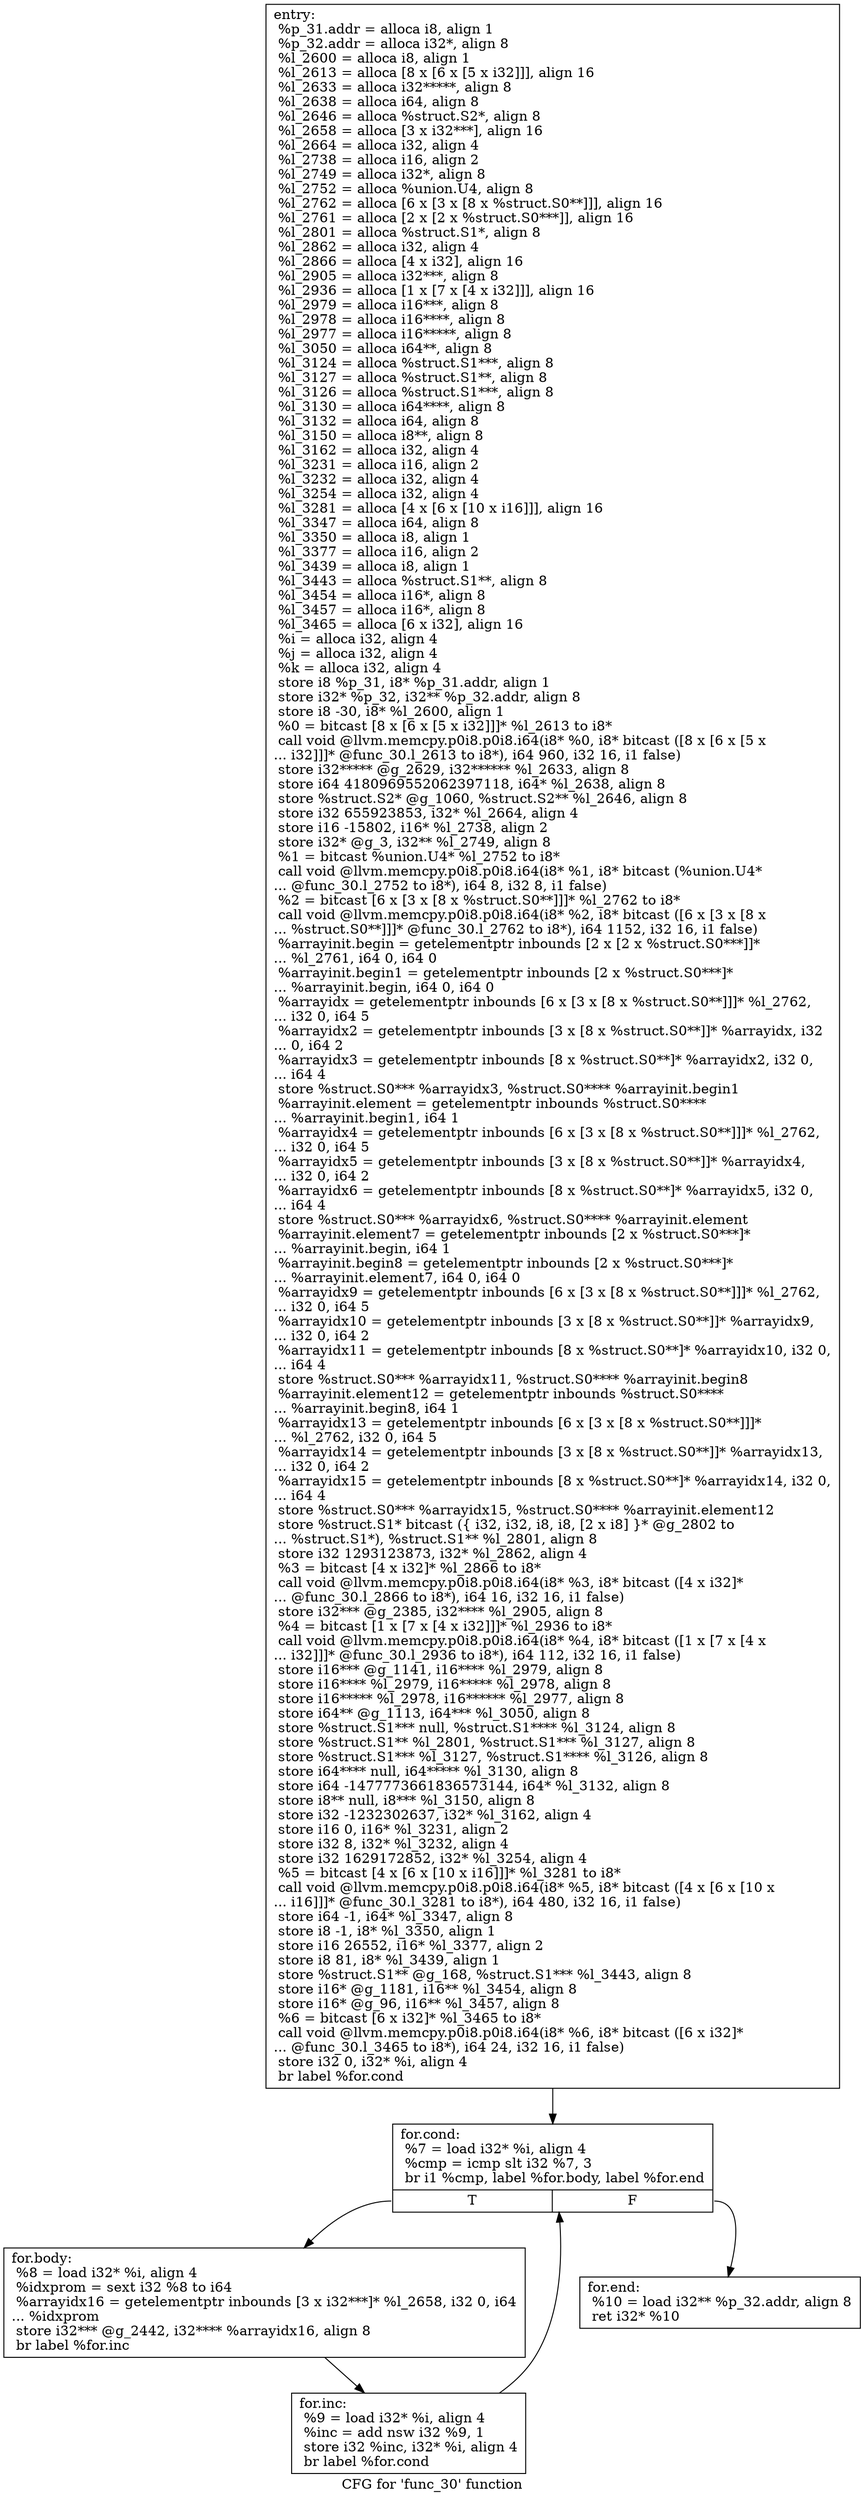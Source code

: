 digraph "CFG for 'func_30' function" {
	label="CFG for 'func_30' function";

	Node0xa816f08 [shape=record,label="{entry:\l  %p_31.addr = alloca i8, align 1\l  %p_32.addr = alloca i32*, align 8\l  %l_2600 = alloca i8, align 1\l  %l_2613 = alloca [8 x [6 x [5 x i32]]], align 16\l  %l_2633 = alloca i32*****, align 8\l  %l_2638 = alloca i64, align 8\l  %l_2646 = alloca %struct.S2*, align 8\l  %l_2658 = alloca [3 x i32***], align 16\l  %l_2664 = alloca i32, align 4\l  %l_2738 = alloca i16, align 2\l  %l_2749 = alloca i32*, align 8\l  %l_2752 = alloca %union.U4, align 8\l  %l_2762 = alloca [6 x [3 x [8 x %struct.S0**]]], align 16\l  %l_2761 = alloca [2 x [2 x %struct.S0***]], align 16\l  %l_2801 = alloca %struct.S1*, align 8\l  %l_2862 = alloca i32, align 4\l  %l_2866 = alloca [4 x i32], align 16\l  %l_2905 = alloca i32***, align 8\l  %l_2936 = alloca [1 x [7 x [4 x i32]]], align 16\l  %l_2979 = alloca i16***, align 8\l  %l_2978 = alloca i16****, align 8\l  %l_2977 = alloca i16*****, align 8\l  %l_3050 = alloca i64**, align 8\l  %l_3124 = alloca %struct.S1***, align 8\l  %l_3127 = alloca %struct.S1**, align 8\l  %l_3126 = alloca %struct.S1***, align 8\l  %l_3130 = alloca i64****, align 8\l  %l_3132 = alloca i64, align 8\l  %l_3150 = alloca i8**, align 8\l  %l_3162 = alloca i32, align 4\l  %l_3231 = alloca i16, align 2\l  %l_3232 = alloca i32, align 4\l  %l_3254 = alloca i32, align 4\l  %l_3281 = alloca [4 x [6 x [10 x i16]]], align 16\l  %l_3347 = alloca i64, align 8\l  %l_3350 = alloca i8, align 1\l  %l_3377 = alloca i16, align 2\l  %l_3439 = alloca i8, align 1\l  %l_3443 = alloca %struct.S1**, align 8\l  %l_3454 = alloca i16*, align 8\l  %l_3457 = alloca i16*, align 8\l  %l_3465 = alloca [6 x i32], align 16\l  %i = alloca i32, align 4\l  %j = alloca i32, align 4\l  %k = alloca i32, align 4\l  store i8 %p_31, i8* %p_31.addr, align 1\l  store i32* %p_32, i32** %p_32.addr, align 8\l  store i8 -30, i8* %l_2600, align 1\l  %0 = bitcast [8 x [6 x [5 x i32]]]* %l_2613 to i8*\l  call void @llvm.memcpy.p0i8.p0i8.i64(i8* %0, i8* bitcast ([8 x [6 x [5 x\l... i32]]]* @func_30.l_2613 to i8*), i64 960, i32 16, i1 false)\l  store i32***** @g_2629, i32****** %l_2633, align 8\l  store i64 4180969552062397118, i64* %l_2638, align 8\l  store %struct.S2* @g_1060, %struct.S2** %l_2646, align 8\l  store i32 655923853, i32* %l_2664, align 4\l  store i16 -15802, i16* %l_2738, align 2\l  store i32* @g_3, i32** %l_2749, align 8\l  %1 = bitcast %union.U4* %l_2752 to i8*\l  call void @llvm.memcpy.p0i8.p0i8.i64(i8* %1, i8* bitcast (%union.U4*\l... @func_30.l_2752 to i8*), i64 8, i32 8, i1 false)\l  %2 = bitcast [6 x [3 x [8 x %struct.S0**]]]* %l_2762 to i8*\l  call void @llvm.memcpy.p0i8.p0i8.i64(i8* %2, i8* bitcast ([6 x [3 x [8 x\l... %struct.S0**]]]* @func_30.l_2762 to i8*), i64 1152, i32 16, i1 false)\l  %arrayinit.begin = getelementptr inbounds [2 x [2 x %struct.S0***]]*\l... %l_2761, i64 0, i64 0\l  %arrayinit.begin1 = getelementptr inbounds [2 x %struct.S0***]*\l... %arrayinit.begin, i64 0, i64 0\l  %arrayidx = getelementptr inbounds [6 x [3 x [8 x %struct.S0**]]]* %l_2762,\l... i32 0, i64 5\l  %arrayidx2 = getelementptr inbounds [3 x [8 x %struct.S0**]]* %arrayidx, i32\l... 0, i64 2\l  %arrayidx3 = getelementptr inbounds [8 x %struct.S0**]* %arrayidx2, i32 0,\l... i64 4\l  store %struct.S0*** %arrayidx3, %struct.S0**** %arrayinit.begin1\l  %arrayinit.element = getelementptr inbounds %struct.S0****\l... %arrayinit.begin1, i64 1\l  %arrayidx4 = getelementptr inbounds [6 x [3 x [8 x %struct.S0**]]]* %l_2762,\l... i32 0, i64 5\l  %arrayidx5 = getelementptr inbounds [3 x [8 x %struct.S0**]]* %arrayidx4,\l... i32 0, i64 2\l  %arrayidx6 = getelementptr inbounds [8 x %struct.S0**]* %arrayidx5, i32 0,\l... i64 4\l  store %struct.S0*** %arrayidx6, %struct.S0**** %arrayinit.element\l  %arrayinit.element7 = getelementptr inbounds [2 x %struct.S0***]*\l... %arrayinit.begin, i64 1\l  %arrayinit.begin8 = getelementptr inbounds [2 x %struct.S0***]*\l... %arrayinit.element7, i64 0, i64 0\l  %arrayidx9 = getelementptr inbounds [6 x [3 x [8 x %struct.S0**]]]* %l_2762,\l... i32 0, i64 5\l  %arrayidx10 = getelementptr inbounds [3 x [8 x %struct.S0**]]* %arrayidx9,\l... i32 0, i64 2\l  %arrayidx11 = getelementptr inbounds [8 x %struct.S0**]* %arrayidx10, i32 0,\l... i64 4\l  store %struct.S0*** %arrayidx11, %struct.S0**** %arrayinit.begin8\l  %arrayinit.element12 = getelementptr inbounds %struct.S0****\l... %arrayinit.begin8, i64 1\l  %arrayidx13 = getelementptr inbounds [6 x [3 x [8 x %struct.S0**]]]*\l... %l_2762, i32 0, i64 5\l  %arrayidx14 = getelementptr inbounds [3 x [8 x %struct.S0**]]* %arrayidx13,\l... i32 0, i64 2\l  %arrayidx15 = getelementptr inbounds [8 x %struct.S0**]* %arrayidx14, i32 0,\l... i64 4\l  store %struct.S0*** %arrayidx15, %struct.S0**** %arrayinit.element12\l  store %struct.S1* bitcast (\{ i32, i32, i8, i8, [2 x i8] \}* @g_2802 to\l... %struct.S1*), %struct.S1** %l_2801, align 8\l  store i32 1293123873, i32* %l_2862, align 4\l  %3 = bitcast [4 x i32]* %l_2866 to i8*\l  call void @llvm.memcpy.p0i8.p0i8.i64(i8* %3, i8* bitcast ([4 x i32]*\l... @func_30.l_2866 to i8*), i64 16, i32 16, i1 false)\l  store i32*** @g_2385, i32**** %l_2905, align 8\l  %4 = bitcast [1 x [7 x [4 x i32]]]* %l_2936 to i8*\l  call void @llvm.memcpy.p0i8.p0i8.i64(i8* %4, i8* bitcast ([1 x [7 x [4 x\l... i32]]]* @func_30.l_2936 to i8*), i64 112, i32 16, i1 false)\l  store i16*** @g_1141, i16**** %l_2979, align 8\l  store i16**** %l_2979, i16***** %l_2978, align 8\l  store i16***** %l_2978, i16****** %l_2977, align 8\l  store i64** @g_1113, i64*** %l_3050, align 8\l  store %struct.S1*** null, %struct.S1**** %l_3124, align 8\l  store %struct.S1** %l_2801, %struct.S1*** %l_3127, align 8\l  store %struct.S1*** %l_3127, %struct.S1**** %l_3126, align 8\l  store i64**** null, i64***** %l_3130, align 8\l  store i64 -1477773661836573144, i64* %l_3132, align 8\l  store i8** null, i8*** %l_3150, align 8\l  store i32 -1232302637, i32* %l_3162, align 4\l  store i16 0, i16* %l_3231, align 2\l  store i32 8, i32* %l_3232, align 4\l  store i32 1629172852, i32* %l_3254, align 4\l  %5 = bitcast [4 x [6 x [10 x i16]]]* %l_3281 to i8*\l  call void @llvm.memcpy.p0i8.p0i8.i64(i8* %5, i8* bitcast ([4 x [6 x [10 x\l... i16]]]* @func_30.l_3281 to i8*), i64 480, i32 16, i1 false)\l  store i64 -1, i64* %l_3347, align 8\l  store i8 -1, i8* %l_3350, align 1\l  store i16 26552, i16* %l_3377, align 2\l  store i8 81, i8* %l_3439, align 1\l  store %struct.S1** @g_168, %struct.S1*** %l_3443, align 8\l  store i16* @g_1181, i16** %l_3454, align 8\l  store i16* @g_96, i16** %l_3457, align 8\l  %6 = bitcast [6 x i32]* %l_3465 to i8*\l  call void @llvm.memcpy.p0i8.p0i8.i64(i8* %6, i8* bitcast ([6 x i32]*\l... @func_30.l_3465 to i8*), i64 24, i32 16, i1 false)\l  store i32 0, i32* %i, align 4\l  br label %for.cond\l}"];
	Node0xa816f08 -> Node0xa816f38;
	Node0xa816f38 [shape=record,label="{for.cond:                                         \l  %7 = load i32* %i, align 4\l  %cmp = icmp slt i32 %7, 3\l  br i1 %cmp, label %for.body, label %for.end\l|{<s0>T|<s1>F}}"];
	Node0xa816f38:s0 -> Node0xa816f68;
	Node0xa816f38:s1 -> Node0xa816fc8;
	Node0xa816f68 [shape=record,label="{for.body:                                         \l  %8 = load i32* %i, align 4\l  %idxprom = sext i32 %8 to i64\l  %arrayidx16 = getelementptr inbounds [3 x i32***]* %l_2658, i32 0, i64\l... %idxprom\l  store i32*** @g_2442, i32**** %arrayidx16, align 8\l  br label %for.inc\l}"];
	Node0xa816f68 -> Node0xa816f98;
	Node0xa816f98 [shape=record,label="{for.inc:                                          \l  %9 = load i32* %i, align 4\l  %inc = add nsw i32 %9, 1\l  store i32 %inc, i32* %i, align 4\l  br label %for.cond\l}"];
	Node0xa816f98 -> Node0xa816f38;
	Node0xa816fc8 [shape=record,label="{for.end:                                          \l  %10 = load i32** %p_32.addr, align 8\l  ret i32* %10\l}"];
}
